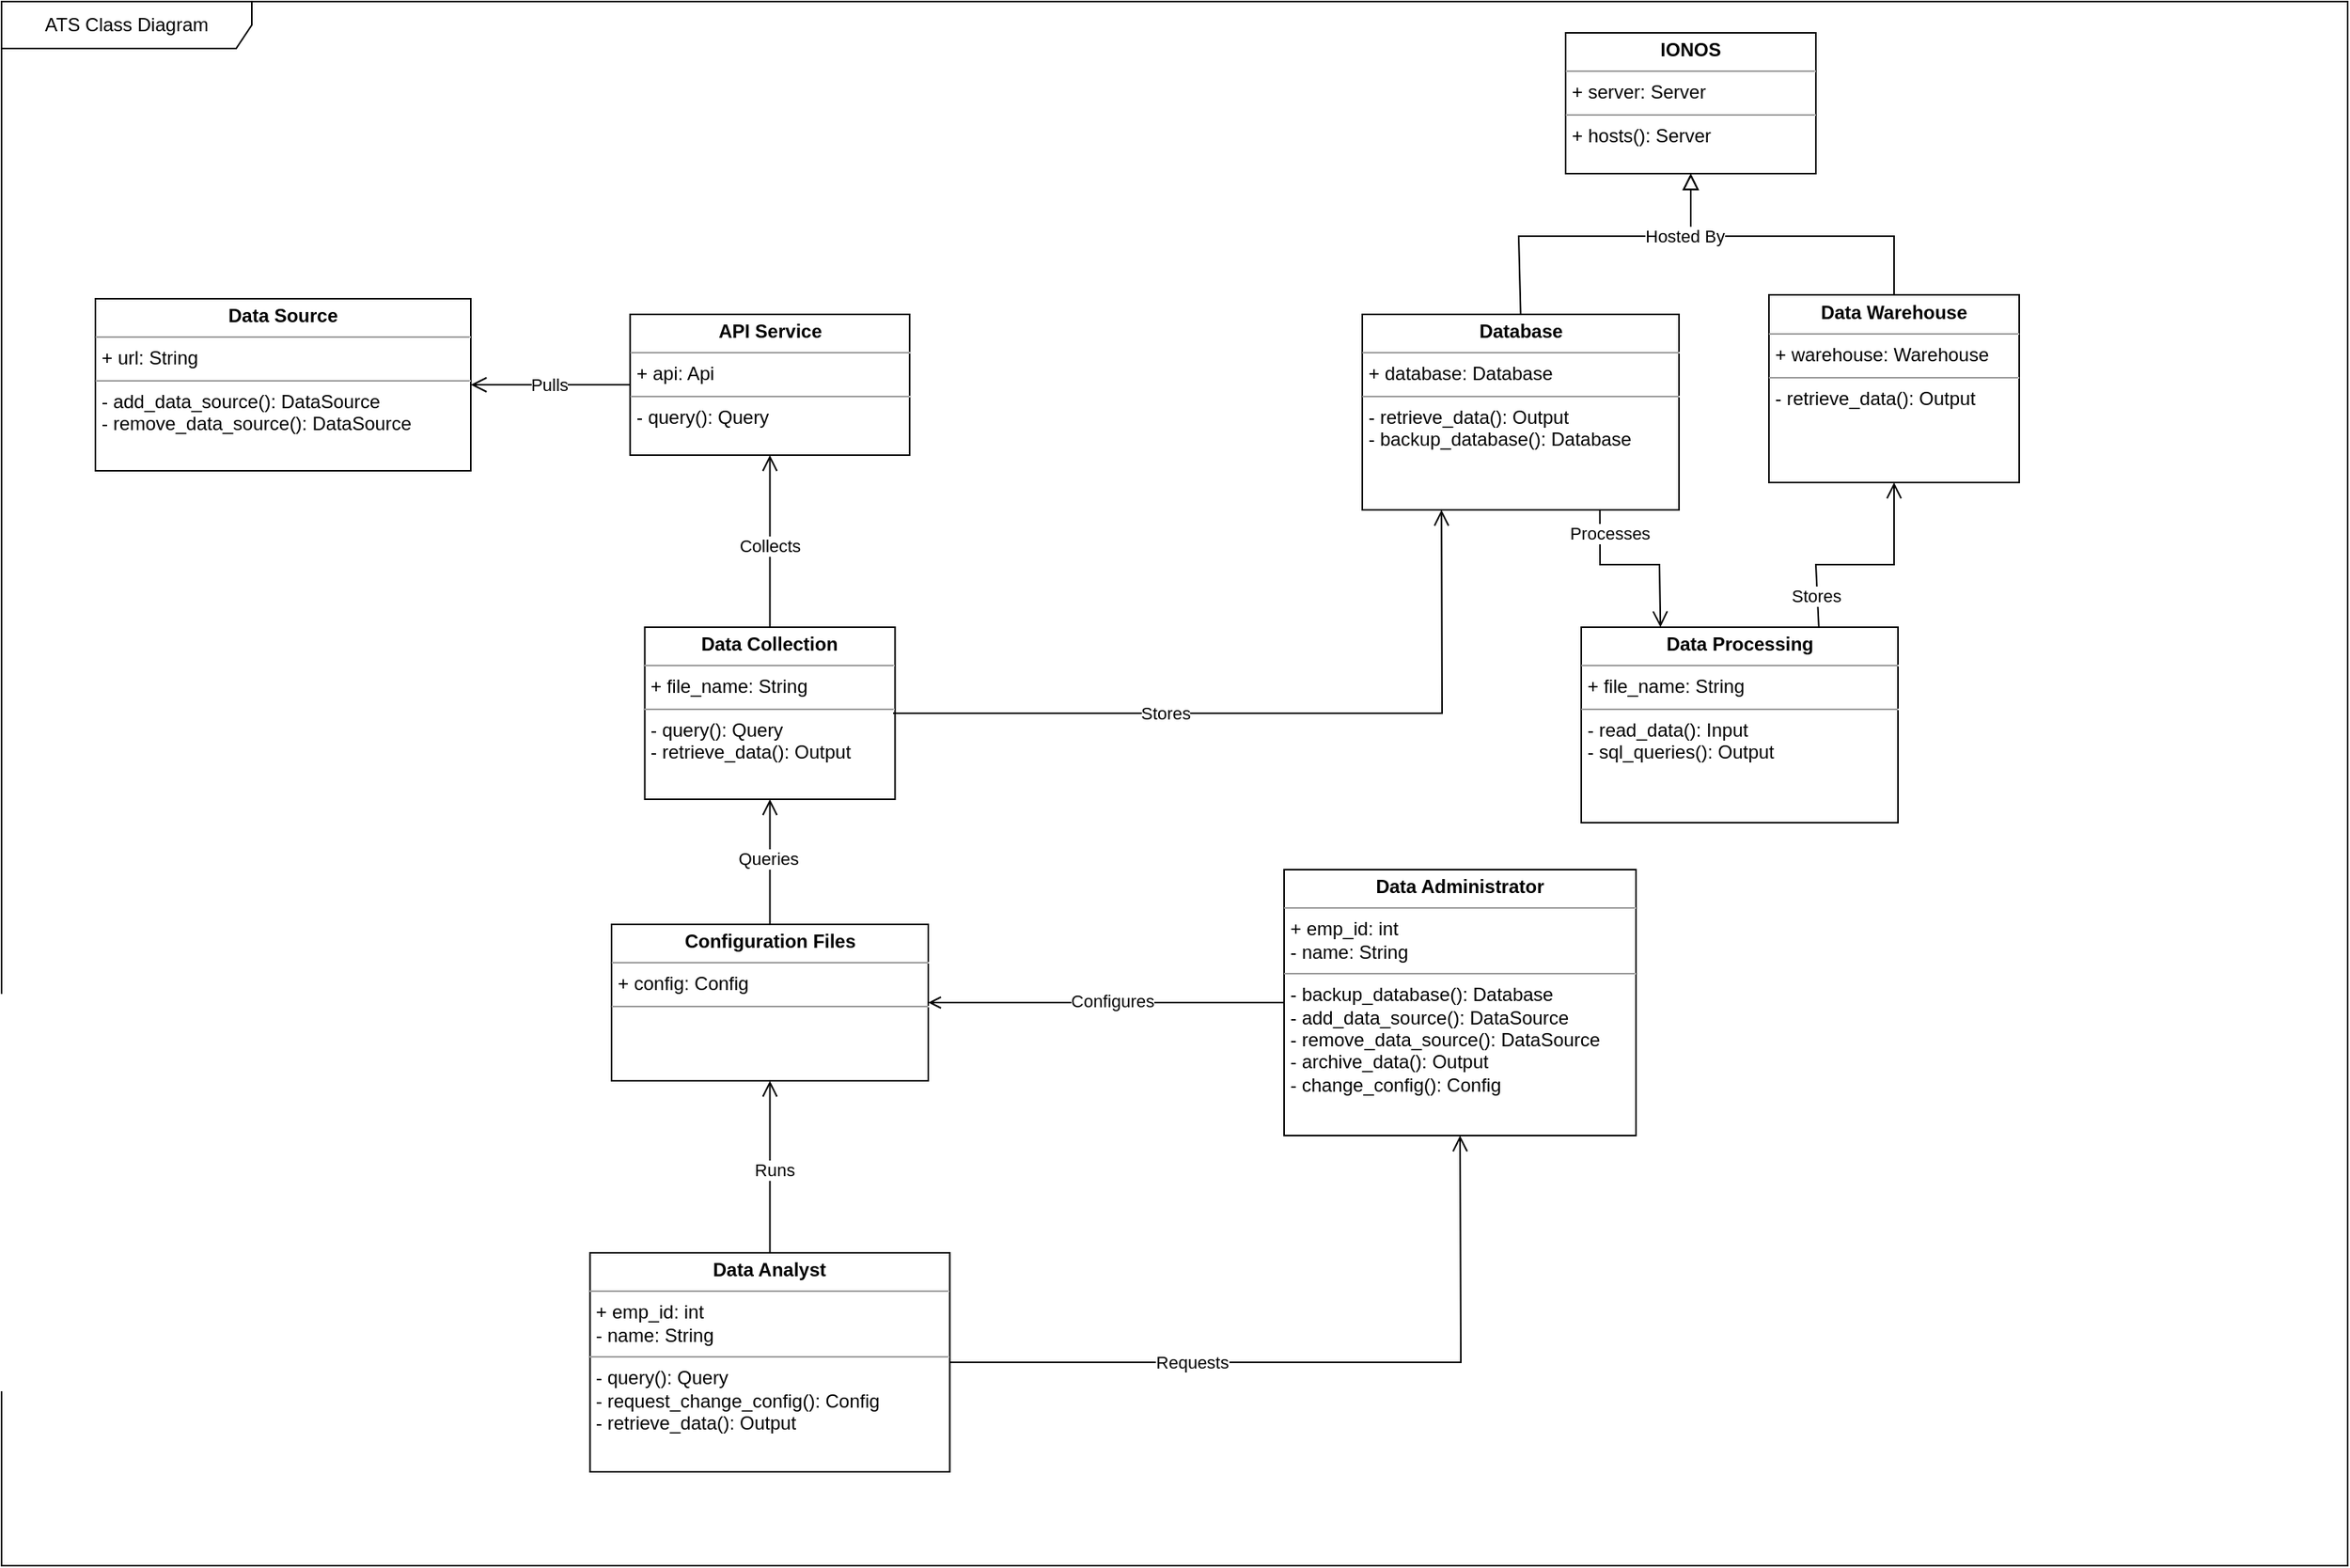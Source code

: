 <mxfile version="22.0.8" type="google">
  <diagram id="C5RBs43oDa-KdzZeNtuy" name="Page-1">
    <mxGraphModel grid="1" page="1" gridSize="10" guides="1" tooltips="1" connect="1" arrows="0" fold="1" pageScale="1" pageWidth="827" pageHeight="1169" math="0" shadow="0">
      <root>
        <mxCell id="WIyWlLk6GJQsqaUBKTNV-0" />
        <mxCell id="WIyWlLk6GJQsqaUBKTNV-1" parent="WIyWlLk6GJQsqaUBKTNV-0" />
        <mxCell id="gODOM4BEEqSKBqivk2wQ-3" value="&lt;p style=&quot;margin:0px;margin-top:4px;text-align:center;&quot;&gt;&lt;b&gt;Data Analyst&lt;/b&gt;&lt;/p&gt;&lt;hr size=&quot;1&quot;&gt;&lt;p style=&quot;margin:0px;margin-left:4px;&quot;&gt;+ emp_id: int&lt;/p&gt;&lt;p style=&quot;margin:0px;margin-left:4px;&quot;&gt;- name: String&lt;/p&gt;&lt;hr size=&quot;1&quot;&gt;&lt;p style=&quot;margin:0px;margin-left:4px;&quot;&gt;- query(): Query&lt;/p&gt;&lt;p style=&quot;margin:0px;margin-left:4px;&quot;&gt;- request_change_config(): Config&lt;/p&gt;&lt;p style=&quot;margin:0px;margin-left:4px;&quot;&gt;- retrieve_data(): Output&lt;/p&gt;" style="verticalAlign=top;align=left;overflow=fill;fontSize=12;fontFamily=Helvetica;html=1;whiteSpace=wrap;" vertex="1" parent="WIyWlLk6GJQsqaUBKTNV-1">
          <mxGeometry x="-153.75" y="900" width="230" height="140" as="geometry" />
        </mxCell>
        <mxCell id="gODOM4BEEqSKBqivk2wQ-4" value="&lt;p style=&quot;margin:0px;margin-top:4px;text-align:center;&quot;&gt;&lt;b&gt;Configuration Files&lt;/b&gt;&lt;/p&gt;&lt;hr size=&quot;1&quot;&gt;&lt;p style=&quot;margin:0px;margin-left:4px;&quot;&gt;+ config: Config&lt;/p&gt;&lt;hr size=&quot;1&quot;&gt;&lt;p style=&quot;margin:0px;margin-left:4px;&quot;&gt;&lt;br&gt;&lt;/p&gt;" style="verticalAlign=top;align=left;overflow=fill;fontSize=12;fontFamily=Helvetica;html=1;whiteSpace=wrap;" vertex="1" parent="WIyWlLk6GJQsqaUBKTNV-1">
          <mxGeometry x="-140" y="690" width="202.5" height="100" as="geometry" />
        </mxCell>
        <mxCell id="gODOM4BEEqSKBqivk2wQ-5" value="&lt;p style=&quot;margin:0px;margin-top:4px;text-align:center;&quot;&gt;&lt;b&gt;API Service&lt;/b&gt;&lt;/p&gt;&lt;hr size=&quot;1&quot;&gt;&lt;p style=&quot;margin:0px;margin-left:4px;&quot;&gt;+ api: Api&lt;/p&gt;&lt;hr size=&quot;1&quot;&gt;&lt;p style=&quot;margin:0px;margin-left:4px;&quot;&gt;- query(): Query&lt;/p&gt;" style="verticalAlign=top;align=left;overflow=fill;fontSize=12;fontFamily=Helvetica;html=1;whiteSpace=wrap;" vertex="1" parent="WIyWlLk6GJQsqaUBKTNV-1">
          <mxGeometry x="-128.14" y="300" width="178.75" height="90" as="geometry" />
        </mxCell>
        <mxCell id="-_xqf_EL86_j3DuYt3mu-1" value="&lt;p style=&quot;margin:0px;margin-top:4px;text-align:center;&quot;&gt;&lt;b&gt;Data Administrator&lt;/b&gt;&lt;/p&gt;&lt;hr size=&quot;1&quot;&gt;&lt;p style=&quot;margin:0px;margin-left:4px;&quot;&gt;+ emp_id: int&lt;/p&gt;&lt;p style=&quot;margin:0px;margin-left:4px;&quot;&gt;- name: String&lt;/p&gt;&lt;hr size=&quot;1&quot;&gt;&lt;p style=&quot;margin:0px;margin-left:4px;&quot;&gt;- backup_database(): Database&lt;/p&gt;&lt;p style=&quot;margin:0px;margin-left:4px;&quot;&gt;&lt;span style=&quot;background-color: initial;&quot;&gt;- add_data_source(): DataSource&lt;/span&gt;&lt;br&gt;&lt;/p&gt;&lt;p style=&quot;margin:0px;margin-left:4px;&quot;&gt;- remove_data_source(): DataSource&lt;/p&gt;&lt;p style=&quot;margin:0px;margin-left:4px;&quot;&gt;- archive_data(): Output&lt;/p&gt;&lt;p style=&quot;margin:0px;margin-left:4px;&quot;&gt;- change_config(): Config&lt;/p&gt;" style="verticalAlign=top;align=left;overflow=fill;fontSize=12;fontFamily=Helvetica;html=1;whiteSpace=wrap;" vertex="1" parent="WIyWlLk6GJQsqaUBKTNV-1">
          <mxGeometry x="290" y="655" width="225" height="170" as="geometry" />
        </mxCell>
        <mxCell id="-_xqf_EL86_j3DuYt3mu-3" value="&lt;p style=&quot;margin:0px;margin-top:4px;text-align:center;&quot;&gt;&lt;b&gt;Data Collection&lt;/b&gt;&lt;/p&gt;&lt;hr size=&quot;1&quot;&gt;&lt;p style=&quot;margin:0px;margin-left:4px;&quot;&gt;+ file_name: String&lt;/p&gt;&lt;hr size=&quot;1&quot;&gt;&lt;p style=&quot;margin:0px;margin-left:4px;&quot;&gt;- query(): Query&lt;/p&gt;&lt;p style=&quot;margin:0px;margin-left:4px;&quot;&gt;- retrieve_data(): Output&lt;/p&gt;" style="verticalAlign=top;align=left;overflow=fill;fontSize=12;fontFamily=Helvetica;html=1;whiteSpace=wrap;" vertex="1" parent="WIyWlLk6GJQsqaUBKTNV-1">
          <mxGeometry x="-118.75" y="500" width="160" height="110" as="geometry" />
        </mxCell>
        <mxCell id="-_xqf_EL86_j3DuYt3mu-4" value="&lt;p style=&quot;margin:0px;margin-top:4px;text-align:center;&quot;&gt;&lt;b&gt;Data Source&lt;/b&gt;&lt;/p&gt;&lt;hr size=&quot;1&quot;&gt;&lt;p style=&quot;margin:0px;margin-left:4px;&quot;&gt;+ url: String&lt;/p&gt;&lt;hr size=&quot;1&quot;&gt;&lt;p style=&quot;margin:0px;margin-left:4px;&quot;&gt;- add_data_source(): DataSource&lt;/p&gt;&lt;p style=&quot;margin:0px;margin-left:4px;&quot;&gt;- remove_data_source(): DataSource&lt;/p&gt;" style="verticalAlign=top;align=left;overflow=fill;fontSize=12;fontFamily=Helvetica;html=1;whiteSpace=wrap;" vertex="1" parent="WIyWlLk6GJQsqaUBKTNV-1">
          <mxGeometry x="-470" y="290" width="240" height="110" as="geometry" />
        </mxCell>
        <mxCell id="t2NUlBoEFJgihDbQPyKd-9" value="ATS Class Diagram" style="shape=umlFrame;whiteSpace=wrap;html=1;pointerEvents=0;recursiveResize=0;container=1;collapsible=0;width=160;" vertex="1" parent="WIyWlLk6GJQsqaUBKTNV-1">
          <mxGeometry x="-530" y="100" width="1500" height="1000" as="geometry" />
        </mxCell>
        <mxCell id="-_xqf_EL86_j3DuYt3mu-0" value="&lt;p style=&quot;margin:0px;margin-top:4px;text-align:center;&quot;&gt;&lt;b&gt;IONOS&lt;/b&gt;&lt;/p&gt;&lt;hr size=&quot;1&quot;&gt;&lt;p style=&quot;margin:0px;margin-left:4px;&quot;&gt;+ server: Server&lt;/p&gt;&lt;hr size=&quot;1&quot;&gt;&lt;p style=&quot;margin:0px;margin-left:4px;&quot;&gt;+ hosts(): Server&lt;/p&gt;" style="verticalAlign=top;align=left;overflow=fill;fontSize=12;fontFamily=Helvetica;html=1;whiteSpace=wrap;" vertex="1" parent="t2NUlBoEFJgihDbQPyKd-9">
          <mxGeometry x="1000" y="20" width="160" height="90" as="geometry" />
        </mxCell>
        <mxCell id="-_xqf_EL86_j3DuYt3mu-5" value="&lt;p style=&quot;margin:0px;margin-top:4px;text-align:center;&quot;&gt;&lt;b&gt;Data Warehouse&lt;/b&gt;&lt;/p&gt;&lt;hr size=&quot;1&quot;&gt;&lt;p style=&quot;margin:0px;margin-left:4px;&quot;&gt;+ warehouse: Warehouse&lt;/p&gt;&lt;hr size=&quot;1&quot;&gt;&lt;p style=&quot;margin:0px;margin-left:4px;&quot;&gt;- retrieve_data(): Output&lt;/p&gt;" style="verticalAlign=top;align=left;overflow=fill;fontSize=12;fontFamily=Helvetica;html=1;whiteSpace=wrap;" vertex="1" parent="t2NUlBoEFJgihDbQPyKd-9">
          <mxGeometry x="1130" y="187.5" width="160" height="120" as="geometry" />
        </mxCell>
        <mxCell id="t2NUlBoEFJgihDbQPyKd-25" value="" style="endArrow=block;html=1;rounded=0;align=center;verticalAlign=bottom;endFill=0;labelBackgroundColor=none;endSize=8;entryX=0.5;entryY=1;entryDx=0;entryDy=0;exitX=0.5;exitY=0;exitDx=0;exitDy=0;" edge="1" parent="t2NUlBoEFJgihDbQPyKd-9" source="-_xqf_EL86_j3DuYt3mu-5" target="-_xqf_EL86_j3DuYt3mu-0">
          <mxGeometry relative="1" as="geometry">
            <mxPoint x="1362" y="548" as="sourcePoint" />
            <mxPoint x="1440" y="395" as="targetPoint" />
            <Array as="points">
              <mxPoint x="1210" y="150" />
              <mxPoint x="1080" y="150" />
            </Array>
          </mxGeometry>
        </mxCell>
        <mxCell id="t2NUlBoEFJgihDbQPyKd-26" value="" style="resizable=0;html=1;align=center;verticalAlign=top;labelBackgroundColor=none;" connectable="0" vertex="1" parent="t2NUlBoEFJgihDbQPyKd-25">
          <mxGeometry relative="1" as="geometry" />
        </mxCell>
        <mxCell id="-_xqf_EL86_j3DuYt3mu-6" value="&lt;p style=&quot;margin:0px;margin-top:4px;text-align:center;&quot;&gt;&lt;b&gt;Database&lt;/b&gt;&lt;/p&gt;&lt;hr size=&quot;1&quot;&gt;&lt;p style=&quot;margin:0px;margin-left:4px;&quot;&gt;+ database: Database&lt;/p&gt;&lt;hr size=&quot;1&quot;&gt;&lt;p style=&quot;margin:0px;margin-left:4px;&quot;&gt;- retrieve_data(): Output&lt;/p&gt;&lt;p style=&quot;margin:0px;margin-left:4px;&quot;&gt;&lt;span style=&quot;background-color: initial;&quot;&gt;- backup_database(): Database&lt;/span&gt;&lt;br&gt;&lt;/p&gt;&lt;p style=&quot;margin:0px;margin-left:4px;&quot;&gt;&lt;br&gt;&lt;/p&gt;" style="verticalAlign=top;align=left;overflow=fill;fontSize=12;fontFamily=Helvetica;html=1;whiteSpace=wrap;" vertex="1" parent="t2NUlBoEFJgihDbQPyKd-9">
          <mxGeometry x="870" y="200" width="202.5" height="125" as="geometry" />
        </mxCell>
        <mxCell id="t2NUlBoEFJgihDbQPyKd-10" value="" style="endArrow=block;html=1;rounded=0;align=center;verticalAlign=bottom;endFill=0;labelBackgroundColor=none;endSize=8;entryX=0.5;entryY=1;entryDx=0;entryDy=0;exitX=0.5;exitY=0;exitDx=0;exitDy=0;" edge="1" parent="t2NUlBoEFJgihDbQPyKd-9" source="-_xqf_EL86_j3DuYt3mu-6" target="-_xqf_EL86_j3DuYt3mu-0">
          <mxGeometry relative="1" as="geometry">
            <mxPoint x="1350" y="540" as="sourcePoint" />
            <mxPoint x="1280" y="450" as="targetPoint" />
            <Array as="points">
              <mxPoint x="970" y="150" />
              <mxPoint x="1080" y="150" />
            </Array>
          </mxGeometry>
        </mxCell>
        <mxCell id="t2NUlBoEFJgihDbQPyKd-11" value="" style="resizable=0;html=1;align=center;verticalAlign=top;labelBackgroundColor=none;" connectable="0" vertex="1" parent="t2NUlBoEFJgihDbQPyKd-10">
          <mxGeometry relative="1" as="geometry" />
        </mxCell>
        <mxCell id="zspc7C395FXqzY0Dl9mE-15" value="Hosted By" style="edgeLabel;html=1;align=center;verticalAlign=middle;resizable=0;points=[];" connectable="0" vertex="1" parent="t2NUlBoEFJgihDbQPyKd-10">
          <mxGeometry x="0.296" relative="1" as="geometry">
            <mxPoint x="26" as="offset" />
          </mxGeometry>
        </mxCell>
        <mxCell id="zspc7C395FXqzY0Dl9mE-9" value="&lt;p style=&quot;margin:0px;margin-top:4px;text-align:center;&quot;&gt;&lt;b&gt;Data Processing&lt;/b&gt;&lt;/p&gt;&lt;hr size=&quot;1&quot;&gt;&lt;p style=&quot;margin:0px;margin-left:4px;&quot;&gt;+ file_name: String&lt;/p&gt;&lt;hr size=&quot;1&quot;&gt;&lt;p style=&quot;margin:0px;margin-left:4px;&quot;&gt;- read_data(): Input&lt;/p&gt;&lt;p style=&quot;margin:0px;margin-left:4px;&quot;&gt;&lt;span style=&quot;background-color: initial;&quot;&gt;- sql_queries(): Output&lt;/span&gt;&lt;br&gt;&lt;/p&gt;&lt;p style=&quot;margin:0px;margin-left:4px;&quot;&gt;&lt;br&gt;&lt;/p&gt;" style="verticalAlign=top;align=left;overflow=fill;fontSize=12;fontFamily=Helvetica;html=1;whiteSpace=wrap;" vertex="1" parent="t2NUlBoEFJgihDbQPyKd-9">
          <mxGeometry x="1010" y="400" width="202.5" height="125" as="geometry" />
        </mxCell>
        <mxCell id="zspc7C395FXqzY0Dl9mE-11" value="" style="endArrow=open;startArrow=none;endFill=0;startFill=0;endSize=8;html=1;verticalAlign=bottom;labelBackgroundColor=none;strokeWidth=1;rounded=0;exitX=0.75;exitY=1;exitDx=0;exitDy=0;entryX=0.25;entryY=0;entryDx=0;entryDy=0;" edge="1" parent="t2NUlBoEFJgihDbQPyKd-9" source="-_xqf_EL86_j3DuYt3mu-6" target="zspc7C395FXqzY0Dl9mE-9">
          <mxGeometry width="160" relative="1" as="geometry">
            <mxPoint x="1020" y="330" as="sourcePoint" />
            <mxPoint x="1180" y="330" as="targetPoint" />
            <Array as="points">
              <mxPoint x="1022" y="360" />
              <mxPoint x="1060" y="360" />
            </Array>
          </mxGeometry>
        </mxCell>
        <mxCell id="zspc7C395FXqzY0Dl9mE-12" value="Processes" style="edgeLabel;html=1;align=center;verticalAlign=middle;resizable=0;points=[];" connectable="0" vertex="1" parent="zspc7C395FXqzY0Dl9mE-11">
          <mxGeometry x="-0.036" y="1" relative="1" as="geometry">
            <mxPoint x="-14" y="-19" as="offset" />
          </mxGeometry>
        </mxCell>
        <mxCell id="zspc7C395FXqzY0Dl9mE-13" value="" style="endArrow=open;startArrow=none;endFill=0;startFill=0;endSize=8;html=1;verticalAlign=bottom;labelBackgroundColor=none;strokeWidth=1;rounded=0;exitX=0.75;exitY=0;exitDx=0;exitDy=0;entryX=0.5;entryY=1;entryDx=0;entryDy=0;" edge="1" parent="t2NUlBoEFJgihDbQPyKd-9" source="zspc7C395FXqzY0Dl9mE-9" target="-_xqf_EL86_j3DuYt3mu-5">
          <mxGeometry width="160" relative="1" as="geometry">
            <mxPoint x="1020" y="330" as="sourcePoint" />
            <mxPoint x="1180" y="330" as="targetPoint" />
            <Array as="points">
              <mxPoint x="1160" y="360" />
              <mxPoint x="1210" y="360" />
            </Array>
          </mxGeometry>
        </mxCell>
        <mxCell id="zspc7C395FXqzY0Dl9mE-14" value="Stores" style="edgeLabel;html=1;align=center;verticalAlign=middle;resizable=0;points=[];" connectable="0" vertex="1" parent="zspc7C395FXqzY0Dl9mE-13">
          <mxGeometry x="0.193" y="-1" relative="1" as="geometry">
            <mxPoint x="-45" y="19" as="offset" />
          </mxGeometry>
        </mxCell>
        <mxCell id="t2NUlBoEFJgihDbQPyKd-15" value="" style="endArrow=open;startArrow=none;endFill=0;startFill=0;endSize=8;html=1;verticalAlign=bottom;labelBackgroundColor=none;strokeWidth=1;rounded=0;exitX=1;exitY=0.5;exitDx=0;exitDy=0;entryX=0.5;entryY=1;entryDx=0;entryDy=0;" edge="1" parent="WIyWlLk6GJQsqaUBKTNV-1" source="gODOM4BEEqSKBqivk2wQ-3" target="-_xqf_EL86_j3DuYt3mu-1">
          <mxGeometry width="160" relative="1" as="geometry">
            <mxPoint x="190" y="800" as="sourcePoint" />
            <mxPoint x="350" y="800" as="targetPoint" />
            <Array as="points">
              <mxPoint x="403" y="970" />
            </Array>
          </mxGeometry>
        </mxCell>
        <mxCell id="zspc7C395FXqzY0Dl9mE-6" value="Requests" style="edgeLabel;html=1;align=center;verticalAlign=middle;resizable=0;points=[];" connectable="0" vertex="1" parent="t2NUlBoEFJgihDbQPyKd-15">
          <mxGeometry x="-0.208" y="-1" relative="1" as="geometry">
            <mxPoint x="-33" y="-1" as="offset" />
          </mxGeometry>
        </mxCell>
        <mxCell id="t2NUlBoEFJgihDbQPyKd-16" value="" style="endArrow=open;startArrow=none;endFill=0;startFill=0;endSize=8;html=1;verticalAlign=bottom;labelBackgroundColor=none;strokeWidth=1;rounded=0;exitX=0.5;exitY=0;exitDx=0;exitDy=0;entryX=0.5;entryY=1;entryDx=0;entryDy=0;" edge="1" parent="WIyWlLk6GJQsqaUBKTNV-1" source="gODOM4BEEqSKBqivk2wQ-3" target="gODOM4BEEqSKBqivk2wQ-4">
          <mxGeometry width="160" relative="1" as="geometry">
            <mxPoint x="190" y="800" as="sourcePoint" />
            <mxPoint x="350" y="800" as="targetPoint" />
          </mxGeometry>
        </mxCell>
        <mxCell id="zspc7C395FXqzY0Dl9mE-5" value="Runs" style="edgeLabel;html=1;align=center;verticalAlign=middle;resizable=0;points=[];" connectable="0" vertex="1" parent="t2NUlBoEFJgihDbQPyKd-16">
          <mxGeometry x="-0.036" y="-2" relative="1" as="geometry">
            <mxPoint as="offset" />
          </mxGeometry>
        </mxCell>
        <mxCell id="t2NUlBoEFJgihDbQPyKd-17" value="" style="endArrow=none;startArrow=open;endFill=0;startFill=0;endSize=8;html=1;verticalAlign=bottom;labelBackgroundColor=none;strokeWidth=1;rounded=0;exitX=1;exitY=0.5;exitDx=0;exitDy=0;entryX=0;entryY=0.5;entryDx=0;entryDy=0;" edge="1" parent="WIyWlLk6GJQsqaUBKTNV-1" source="gODOM4BEEqSKBqivk2wQ-4" target="-_xqf_EL86_j3DuYt3mu-1">
          <mxGeometry width="160" relative="1" as="geometry">
            <mxPoint x="190" y="800" as="sourcePoint" />
            <mxPoint x="350" y="800" as="targetPoint" />
          </mxGeometry>
        </mxCell>
        <mxCell id="zspc7C395FXqzY0Dl9mE-4" value="Configures" style="edgeLabel;html=1;align=center;verticalAlign=middle;resizable=0;points=[];" connectable="0" vertex="1" parent="t2NUlBoEFJgihDbQPyKd-17">
          <mxGeometry x="-0.266" y="1" relative="1" as="geometry">
            <mxPoint x="34" as="offset" />
          </mxGeometry>
        </mxCell>
        <mxCell id="t2NUlBoEFJgihDbQPyKd-18" value="" style="endArrow=open;startArrow=none;endFill=0;startFill=0;endSize=8;html=1;verticalAlign=bottom;labelBackgroundColor=none;strokeWidth=1;rounded=0;exitX=0.5;exitY=0;exitDx=0;exitDy=0;entryX=0.5;entryY=1;entryDx=0;entryDy=0;" edge="1" parent="WIyWlLk6GJQsqaUBKTNV-1" source="gODOM4BEEqSKBqivk2wQ-4" target="-_xqf_EL86_j3DuYt3mu-3">
          <mxGeometry width="160" relative="1" as="geometry">
            <mxPoint x="190" y="720" as="sourcePoint" />
            <mxPoint x="350" y="720" as="targetPoint" />
          </mxGeometry>
        </mxCell>
        <mxCell id="zspc7C395FXqzY0Dl9mE-2" value="Queries" style="edgeLabel;html=1;align=center;verticalAlign=middle;resizable=0;points=[];" connectable="0" vertex="1" parent="t2NUlBoEFJgihDbQPyKd-18">
          <mxGeometry x="0.05" y="2" relative="1" as="geometry">
            <mxPoint as="offset" />
          </mxGeometry>
        </mxCell>
        <mxCell id="t2NUlBoEFJgihDbQPyKd-19" value="" style="endArrow=open;startArrow=none;endFill=0;startFill=0;endSize=8;html=1;verticalAlign=bottom;labelBackgroundColor=none;strokeWidth=1;rounded=0;exitX=0.5;exitY=0;exitDx=0;exitDy=0;entryX=0.5;entryY=1;entryDx=0;entryDy=0;" edge="1" parent="WIyWlLk6GJQsqaUBKTNV-1" source="-_xqf_EL86_j3DuYt3mu-3" target="gODOM4BEEqSKBqivk2wQ-5">
          <mxGeometry width="160" relative="1" as="geometry">
            <mxPoint x="-30" y="520" as="sourcePoint" />
            <mxPoint x="130" y="520" as="targetPoint" />
          </mxGeometry>
        </mxCell>
        <mxCell id="zspc7C395FXqzY0Dl9mE-1" value="Collects" style="edgeLabel;html=1;align=center;verticalAlign=middle;resizable=0;points=[];" connectable="0" vertex="1" parent="t2NUlBoEFJgihDbQPyKd-19">
          <mxGeometry x="-0.054" relative="1" as="geometry">
            <mxPoint as="offset" />
          </mxGeometry>
        </mxCell>
        <mxCell id="t2NUlBoEFJgihDbQPyKd-20" value="" style="endArrow=open;startArrow=none;endFill=0;startFill=0;endSize=8;html=1;verticalAlign=bottom;labelBackgroundColor=none;strokeWidth=1;rounded=0;exitX=0;exitY=0.5;exitDx=0;exitDy=0;entryX=1;entryY=0.5;entryDx=0;entryDy=0;" edge="1" parent="WIyWlLk6GJQsqaUBKTNV-1" source="gODOM4BEEqSKBqivk2wQ-5" target="-_xqf_EL86_j3DuYt3mu-4">
          <mxGeometry width="160" relative="1" as="geometry">
            <mxPoint x="-30" y="520" as="sourcePoint" />
            <mxPoint x="130" y="520" as="targetPoint" />
          </mxGeometry>
        </mxCell>
        <mxCell id="zspc7C395FXqzY0Dl9mE-0" value="Pulls" style="edgeLabel;html=1;align=center;verticalAlign=middle;resizable=0;points=[];" connectable="0" vertex="1" parent="t2NUlBoEFJgihDbQPyKd-20">
          <mxGeometry x="-0.355" y="-2" relative="1" as="geometry">
            <mxPoint x="-19" y="2" as="offset" />
          </mxGeometry>
        </mxCell>
        <mxCell id="t2NUlBoEFJgihDbQPyKd-23" value="" style="endArrow=open;startArrow=none;endFill=0;startFill=0;endSize=8;html=1;verticalAlign=bottom;labelBackgroundColor=none;strokeWidth=1;rounded=0;entryX=0.25;entryY=1;entryDx=0;entryDy=0;" edge="1" parent="WIyWlLk6GJQsqaUBKTNV-1" target="-_xqf_EL86_j3DuYt3mu-6">
          <mxGeometry width="160" relative="1" as="geometry">
            <mxPoint x="40" y="555" as="sourcePoint" />
            <mxPoint x="260" y="550" as="targetPoint" />
            <Array as="points">
              <mxPoint x="391" y="555" />
            </Array>
          </mxGeometry>
        </mxCell>
        <mxCell id="zspc7C395FXqzY0Dl9mE-10" value="Stores" style="edgeLabel;html=1;align=center;verticalAlign=middle;resizable=0;points=[];" connectable="0" vertex="1" parent="t2NUlBoEFJgihDbQPyKd-23">
          <mxGeometry x="-0.056" relative="1" as="geometry">
            <mxPoint x="-53" as="offset" />
          </mxGeometry>
        </mxCell>
      </root>
    </mxGraphModel>
  </diagram>
</mxfile>
